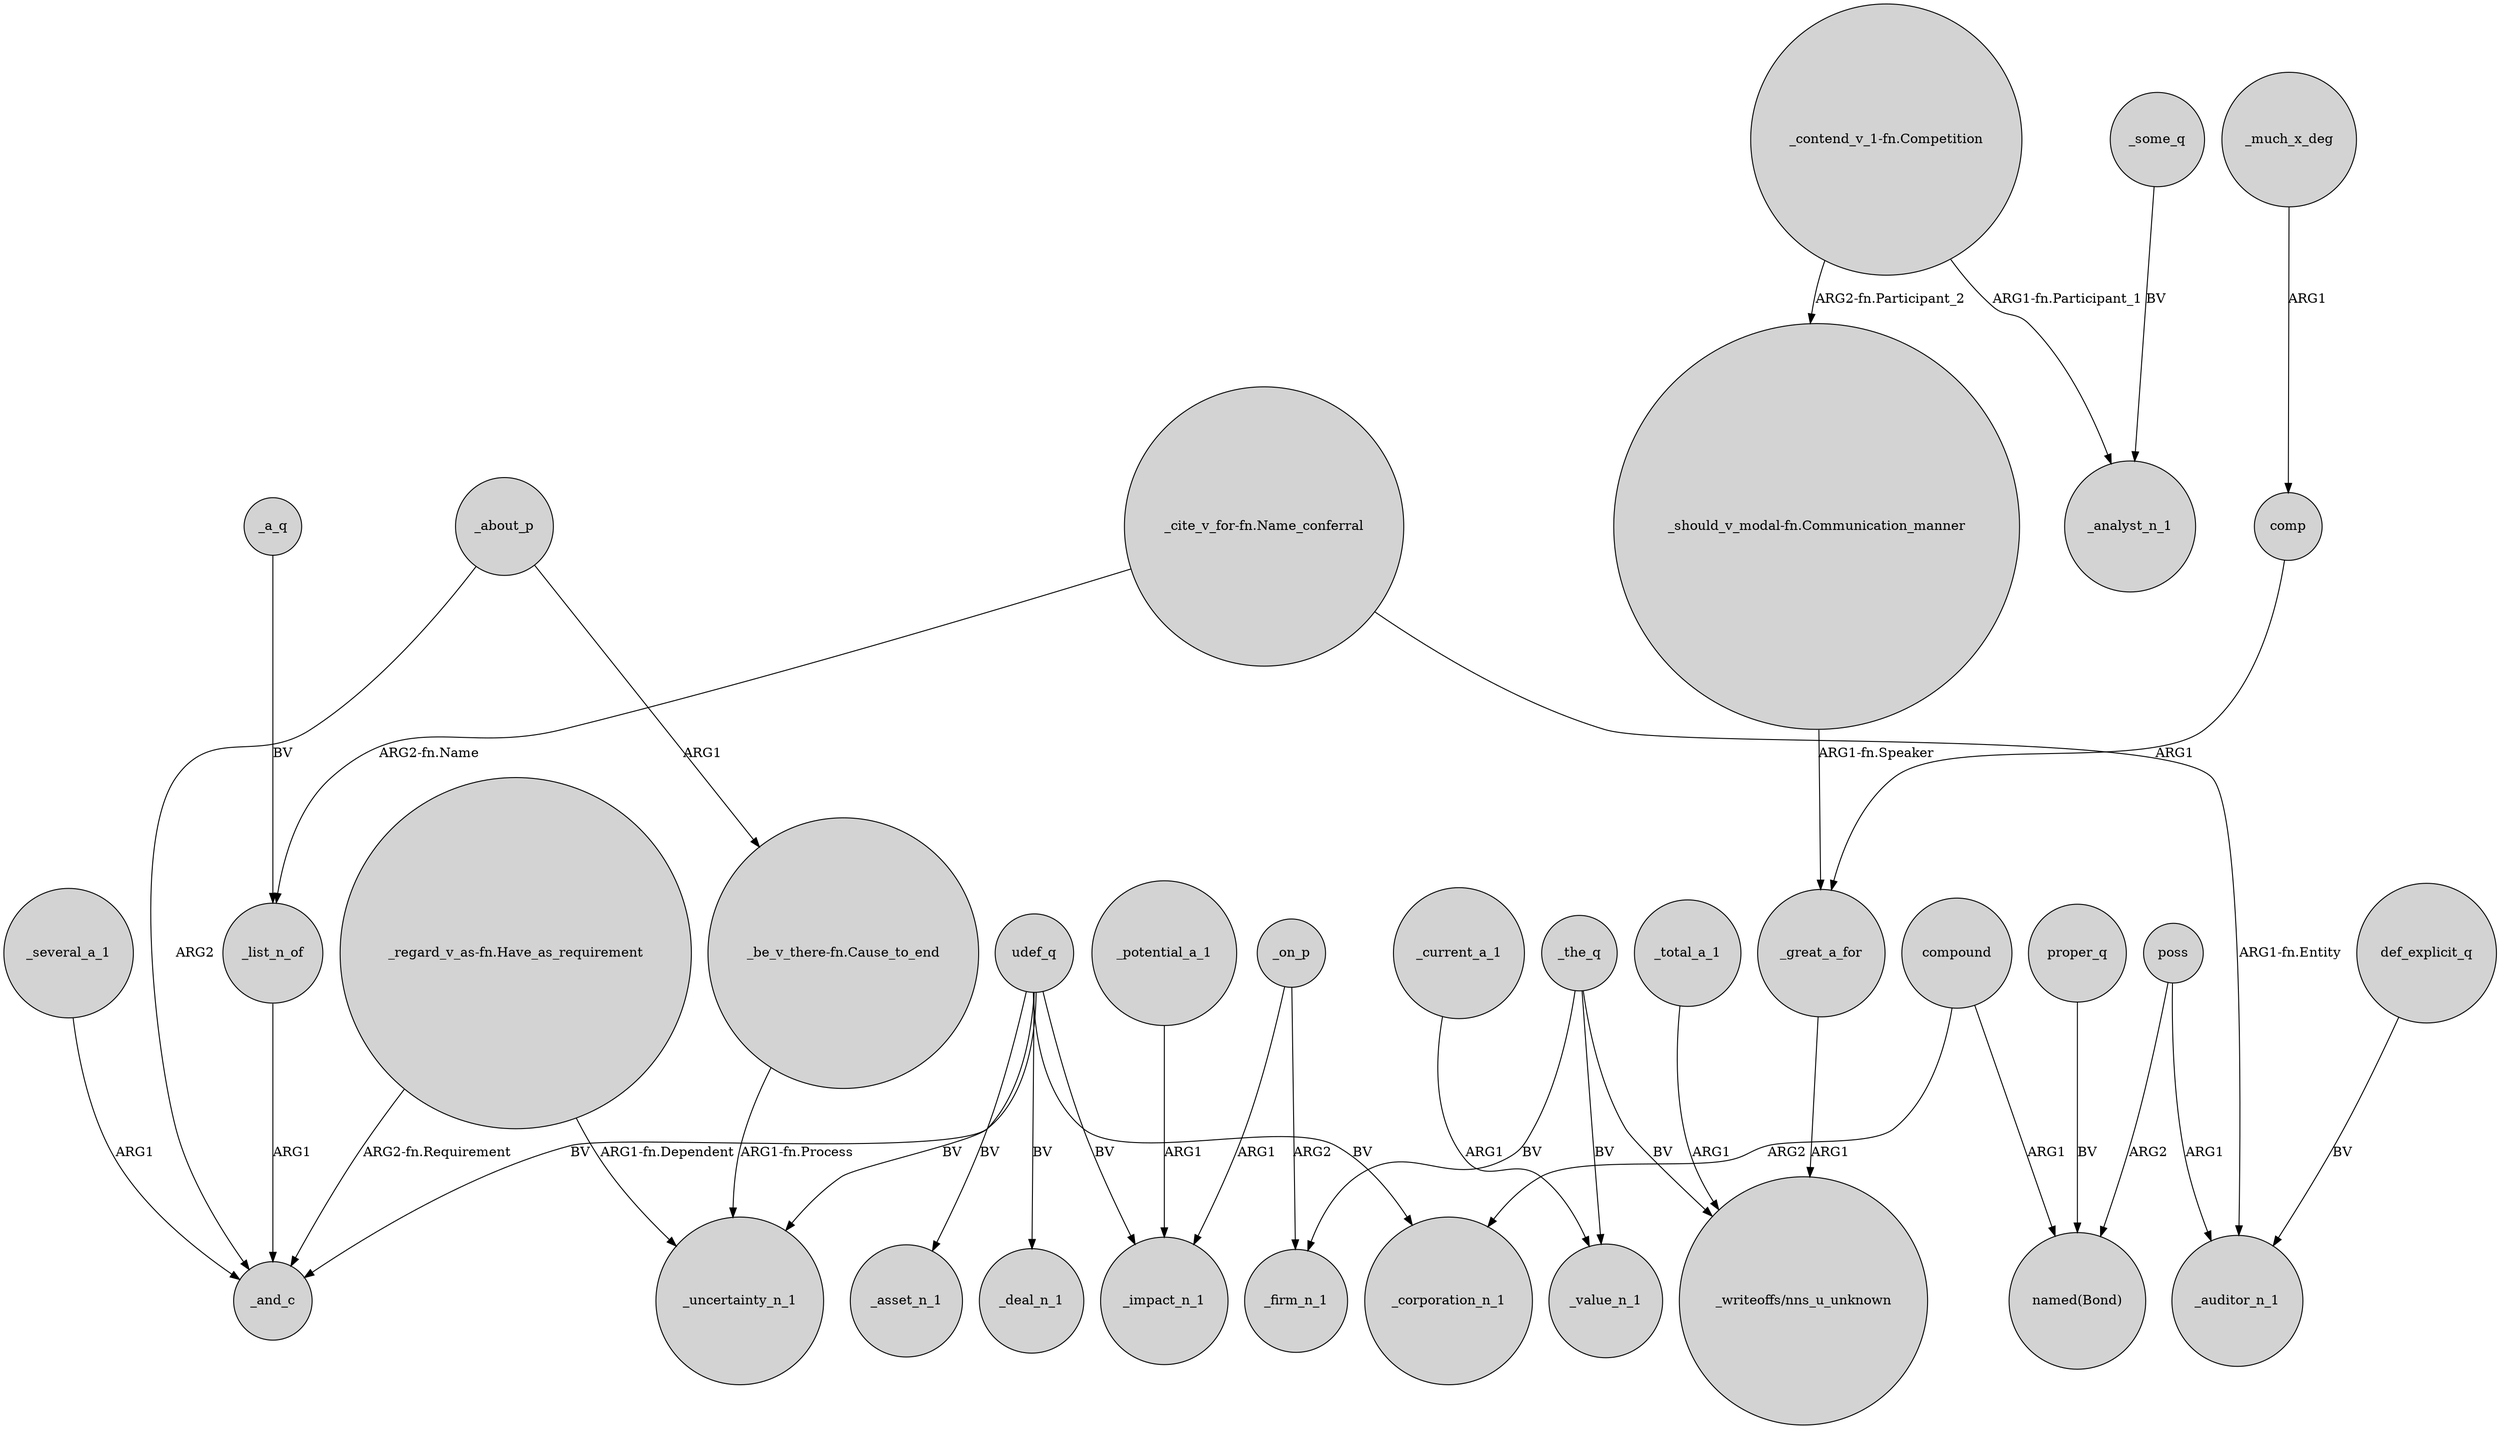 digraph {
	node [shape=circle style=filled]
	_about_p -> "_be_v_there-fn.Cause_to_end" [label=ARG1]
	"_regard_v_as-fn.Have_as_requirement" -> _uncertainty_n_1 [label="ARG1-fn.Dependent"]
	"_regard_v_as-fn.Have_as_requirement" -> _and_c [label="ARG2-fn.Requirement"]
	_the_q -> "_writeoffs/nns_u_unknown" [label=BV]
	"_contend_v_1-fn.Competition" -> _analyst_n_1 [label="ARG1-fn.Participant_1"]
	_some_q -> _analyst_n_1 [label=BV]
	udef_q -> _uncertainty_n_1 [label=BV]
	_current_a_1 -> _value_n_1 [label=ARG1]
	_total_a_1 -> "_writeoffs/nns_u_unknown" [label=ARG1]
	"_be_v_there-fn.Cause_to_end" -> _uncertainty_n_1 [label="ARG1-fn.Process"]
	udef_q -> _and_c [label=BV]
	udef_q -> _asset_n_1 [label=BV]
	_about_p -> _and_c [label=ARG2]
	def_explicit_q -> _auditor_n_1 [label=BV]
	udef_q -> _impact_n_1 [label=BV]
	_on_p -> _firm_n_1 [label=ARG2]
	proper_q -> "named(Bond)" [label=BV]
	_the_q -> _firm_n_1 [label=BV]
	"_cite_v_for-fn.Name_conferral" -> _list_n_of [label="ARG2-fn.Name"]
	"_contend_v_1-fn.Competition" -> "_should_v_modal-fn.Communication_manner" [label="ARG2-fn.Participant_2"]
	_potential_a_1 -> _impact_n_1 [label=ARG1]
	_the_q -> _value_n_1 [label=BV]
	udef_q -> _deal_n_1 [label=BV]
	_list_n_of -> _and_c [label=ARG1]
	_several_a_1 -> _and_c [label=ARG1]
	compound -> "named(Bond)" [label=ARG1]
	poss -> "named(Bond)" [label=ARG2]
	compound -> _corporation_n_1 [label=ARG2]
	udef_q -> _corporation_n_1 [label=BV]
	"_should_v_modal-fn.Communication_manner" -> _great_a_for [label="ARG1-fn.Speaker"]
	comp -> _great_a_for [label=ARG1]
	_a_q -> _list_n_of [label=BV]
	"_cite_v_for-fn.Name_conferral" -> _auditor_n_1 [label="ARG1-fn.Entity"]
	poss -> _auditor_n_1 [label=ARG1]
	_much_x_deg -> comp [label=ARG1]
	_great_a_for -> "_writeoffs/nns_u_unknown" [label=ARG1]
	_on_p -> _impact_n_1 [label=ARG1]
}
